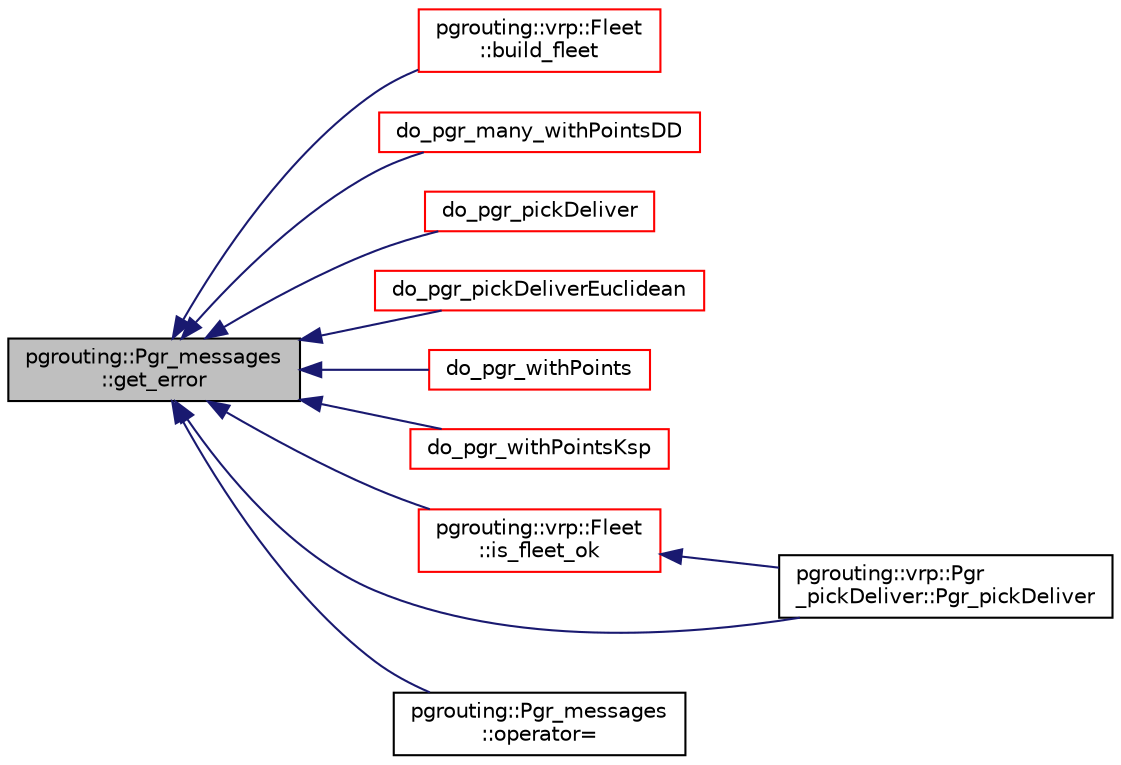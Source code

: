 digraph "pgrouting::Pgr_messages::get_error"
{
  edge [fontname="Helvetica",fontsize="10",labelfontname="Helvetica",labelfontsize="10"];
  node [fontname="Helvetica",fontsize="10",shape=record];
  rankdir="LR";
  Node17 [label="pgrouting::Pgr_messages\l::get_error",height=0.2,width=0.4,color="black", fillcolor="grey75", style="filled", fontcolor="black"];
  Node17 -> Node18 [dir="back",color="midnightblue",fontsize="10",style="solid",fontname="Helvetica"];
  Node18 [label="pgrouting::vrp::Fleet\l::build_fleet",height=0.2,width=0.4,color="red", fillcolor="white", style="filled",URL="$classpgrouting_1_1vrp_1_1Fleet.html#a84505248f08d5fee3859ebc953a3952e",tooltip="build the fleet "];
  Node17 -> Node20 [dir="back",color="midnightblue",fontsize="10",style="solid",fontname="Helvetica"];
  Node20 [label="do_pgr_many_withPointsDD",height=0.2,width=0.4,color="red", fillcolor="white", style="filled",URL="$withPoints__dd__driver_8h.html#a9072c7cdc9f6a0533c81fce96a11f580"];
  Node17 -> Node23 [dir="back",color="midnightblue",fontsize="10",style="solid",fontname="Helvetica"];
  Node23 [label="do_pgr_pickDeliver",height=0.2,width=0.4,color="red", fillcolor="white", style="filled",URL="$pickDeliver__driver_8h.html#a06ef15d03d851e390ca5c6572fc92091"];
  Node17 -> Node26 [dir="back",color="midnightblue",fontsize="10",style="solid",fontname="Helvetica"];
  Node26 [label="do_pgr_pickDeliverEuclidean",height=0.2,width=0.4,color="red", fillcolor="white", style="filled",URL="$pickDeliverEuclidean__driver_8h.html#a53635cc50e8e7d8107be4bbee505b3f7"];
  Node17 -> Node29 [dir="back",color="midnightblue",fontsize="10",style="solid",fontname="Helvetica"];
  Node29 [label="do_pgr_withPoints",height=0.2,width=0.4,color="red", fillcolor="white", style="filled",URL="$withPoints__driver_8h.html#a21c2758706c9735f75143b96fe93defd"];
  Node17 -> Node32 [dir="back",color="midnightblue",fontsize="10",style="solid",fontname="Helvetica"];
  Node32 [label="do_pgr_withPointsKsp",height=0.2,width=0.4,color="red", fillcolor="white", style="filled",URL="$withPoints__ksp__driver_8h.html#aa374de107bce7c8ad6bdefdc60cd94ae"];
  Node17 -> Node35 [dir="back",color="midnightblue",fontsize="10",style="solid",fontname="Helvetica"];
  Node35 [label="pgrouting::vrp::Fleet\l::is_fleet_ok",height=0.2,width=0.4,color="red", fillcolor="white", style="filled",URL="$classpgrouting_1_1vrp_1_1Fleet.html#a7e6db8641aa5268705f7c1e77ad6afff"];
  Node35 -> Node37 [dir="back",color="midnightblue",fontsize="10",style="solid",fontname="Helvetica"];
  Node37 [label="pgrouting::vrp::Pgr\l_pickDeliver::Pgr_pickDeliver",height=0.2,width=0.4,color="black", fillcolor="white", style="filled",URL="$classpgrouting_1_1vrp_1_1Pgr__pickDeliver.html#adb8cc9394dc91b88dee7cb5010c57a4e",tooltip="Constructor for the matrix version. "];
  Node17 -> Node38 [dir="back",color="midnightblue",fontsize="10",style="solid",fontname="Helvetica"];
  Node38 [label="pgrouting::Pgr_messages\l::operator=",height=0.2,width=0.4,color="black", fillcolor="white", style="filled",URL="$classpgrouting_1_1Pgr__messages.html#aeef4a61000c045a6fe05a39abf673393"];
  Node17 -> Node37 [dir="back",color="midnightblue",fontsize="10",style="solid",fontname="Helvetica"];
}
